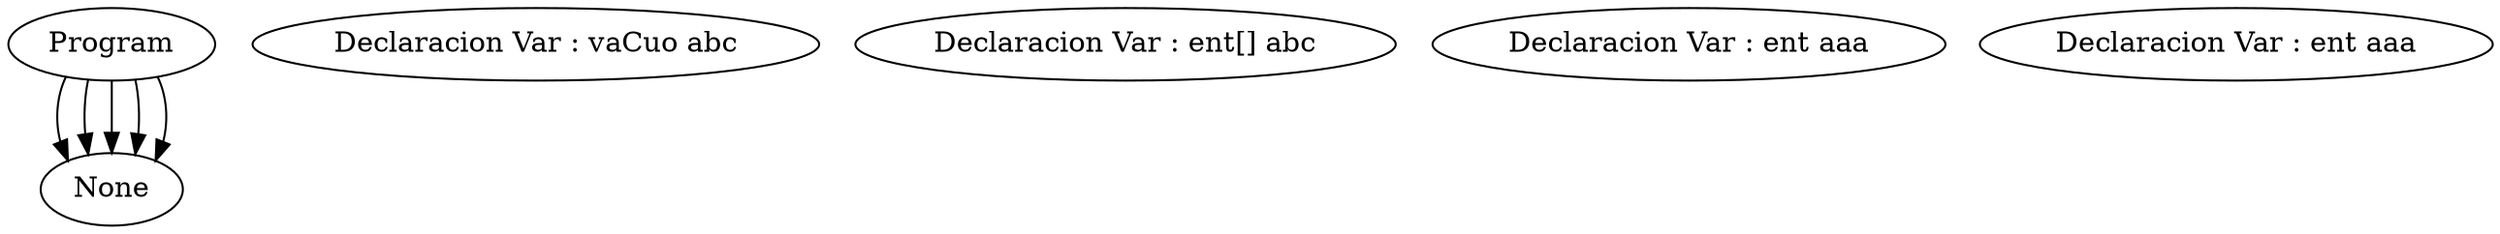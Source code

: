 digraph G {
1[label= "Declaracion Var : VACUO abc" ];
	1->None
	2[label= "Declaracion Var : vaCuo abc" ];
	1->None
	3[label= "Declaracion Var : ent[] abc" ];
	1->None
	4[label= "Declaracion Var : ent aaa" ];
	1->None
	5[label= "Declaracion Var : ent aaa" ];
	1->None
	1[label= Program ];
	}